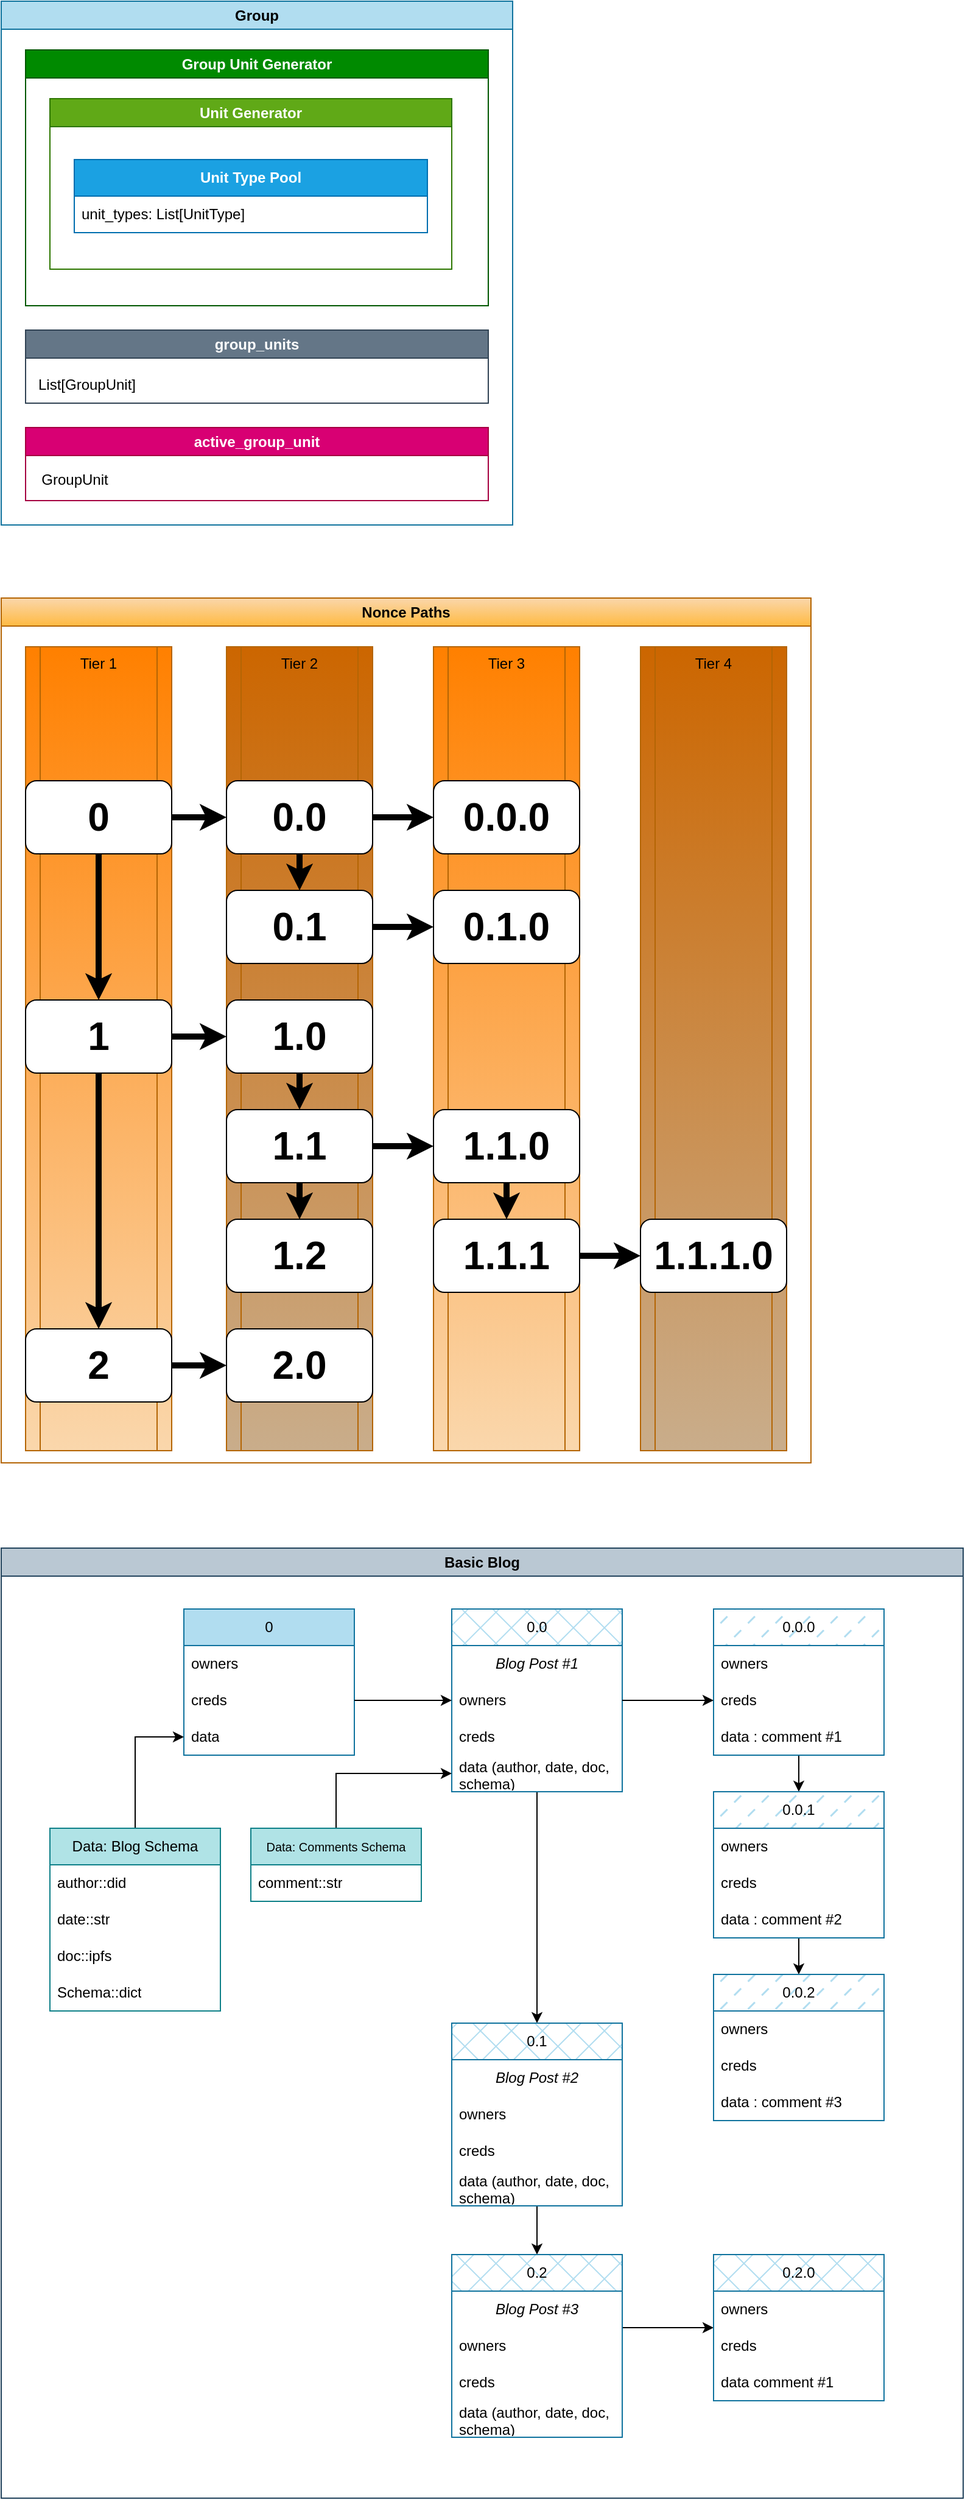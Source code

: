<mxfile version="21.6.8" type="device">
  <diagram name="Page-1" id="cc29HmkyMRKGsr2kk8NS">
    <mxGraphModel dx="1332" dy="1082" grid="1" gridSize="10" guides="1" tooltips="1" connect="1" arrows="1" fold="1" page="1" pageScale="1" pageWidth="850" pageHeight="1100" math="0" shadow="0">
      <root>
        <mxCell id="0" />
        <mxCell id="1" parent="0" />
        <mxCell id="YlA6S550wJMDQvsFW9L1-131" value="Basic Blog" style="swimlane;whiteSpace=wrap;html=1;fillColor=#bac8d3;strokeColor=#23445d;" vertex="1" parent="1">
          <mxGeometry x="215" y="1290" width="790" height="780" as="geometry">
            <mxRectangle x="50" y="1320" width="140" height="30" as="alternateBounds" />
          </mxGeometry>
        </mxCell>
        <mxCell id="YlA6S550wJMDQvsFW9L1-16" value="&lt;b&gt;Unit Type Pool&lt;/b&gt;" style="swimlane;fontStyle=0;childLayout=stackLayout;horizontal=1;startSize=30;horizontalStack=0;resizeParent=1;resizeParentMax=0;resizeLast=0;collapsible=1;marginBottom=0;whiteSpace=wrap;html=1;fillColor=#1ba1e2;fontColor=#ffffff;strokeColor=#006EAF;" vertex="1" parent="1">
          <mxGeometry x="275" y="150" width="290" height="60" as="geometry" />
        </mxCell>
        <mxCell id="YlA6S550wJMDQvsFW9L1-17" value="unit_types: List[UnitType]" style="text;strokeColor=none;fillColor=none;align=left;verticalAlign=middle;spacingLeft=4;spacingRight=4;overflow=hidden;points=[[0,0.5],[1,0.5]];portConstraint=eastwest;rotatable=0;whiteSpace=wrap;html=1;" vertex="1" parent="YlA6S550wJMDQvsFW9L1-16">
          <mxGeometry y="30" width="290" height="30" as="geometry" />
        </mxCell>
        <mxCell id="YlA6S550wJMDQvsFW9L1-24" value="Unit Generator" style="swimlane;whiteSpace=wrap;html=1;fillColor=#60a917;fontColor=#ffffff;strokeColor=#2D7600;" vertex="1" parent="1">
          <mxGeometry x="255" y="100" width="330" height="140" as="geometry" />
        </mxCell>
        <mxCell id="YlA6S550wJMDQvsFW9L1-25" value="Group Unit Generator" style="swimlane;whiteSpace=wrap;html=1;fillColor=#008a00;fontColor=#ffffff;strokeColor=#005700;" vertex="1" parent="1">
          <mxGeometry x="235" y="60" width="380" height="210" as="geometry" />
        </mxCell>
        <mxCell id="YlA6S550wJMDQvsFW9L1-26" value="Group" style="swimlane;whiteSpace=wrap;html=1;fillColor=#b1ddf0;strokeColor=#10739e;" vertex="1" parent="1">
          <mxGeometry x="215" y="20" width="420" height="430" as="geometry" />
        </mxCell>
        <mxCell id="YlA6S550wJMDQvsFW9L1-27" value="group_units" style="swimlane;whiteSpace=wrap;html=1;fillColor=#647687;fontColor=#ffffff;strokeColor=#314354;" vertex="1" parent="YlA6S550wJMDQvsFW9L1-26">
          <mxGeometry x="20" y="270" width="380" height="60" as="geometry" />
        </mxCell>
        <mxCell id="YlA6S550wJMDQvsFW9L1-28" value="List[GroupUnit]" style="text;html=1;align=center;verticalAlign=middle;resizable=0;points=[];autosize=1;strokeColor=none;fillColor=none;" vertex="1" parent="YlA6S550wJMDQvsFW9L1-27">
          <mxGeometry y="30" width="100" height="30" as="geometry" />
        </mxCell>
        <mxCell id="YlA6S550wJMDQvsFW9L1-29" value="active_group_unit" style="swimlane;whiteSpace=wrap;html=1;fillColor=#d80073;strokeColor=#A50040;fontColor=#ffffff;" vertex="1" parent="YlA6S550wJMDQvsFW9L1-26">
          <mxGeometry x="20" y="350" width="380" height="60" as="geometry" />
        </mxCell>
        <mxCell id="YlA6S550wJMDQvsFW9L1-30" value="GroupUnit" style="text;html=1;align=center;verticalAlign=middle;resizable=0;points=[];autosize=1;strokeColor=none;fillColor=none;" vertex="1" parent="YlA6S550wJMDQvsFW9L1-29">
          <mxGeometry y="28" width="80" height="30" as="geometry" />
        </mxCell>
        <mxCell id="YlA6S550wJMDQvsFW9L1-36" value="Nonce Paths" style="swimlane;whiteSpace=wrap;html=1;fillColor=#fad7ac;strokeColor=#b46504;gradientColor=#FFBA42;" vertex="1" parent="1">
          <mxGeometry x="215" y="510" width="665" height="710" as="geometry" />
        </mxCell>
        <mxCell id="YlA6S550wJMDQvsFW9L1-63" value="Tier 3" style="shape=process;whiteSpace=wrap;html=1;backgroundOutline=1;fillColor=#fad7ac;strokeColor=#b46504;verticalAlign=top;gradientColor=#FF8000;gradientDirection=north;" vertex="1" parent="YlA6S550wJMDQvsFW9L1-36">
          <mxGeometry x="355" y="40" width="120" height="660" as="geometry" />
        </mxCell>
        <mxCell id="YlA6S550wJMDQvsFW9L1-62" value="Tier 2" style="shape=process;whiteSpace=wrap;html=1;backgroundOutline=1;fillColor=#C9AD8B;strokeColor=#b46504;gradientColor=#CC6600;verticalAlign=top;gradientDirection=north;" vertex="1" parent="YlA6S550wJMDQvsFW9L1-36">
          <mxGeometry x="185" y="40" width="120" height="660" as="geometry" />
        </mxCell>
        <mxCell id="YlA6S550wJMDQvsFW9L1-61" value="Tier 1" style="shape=process;whiteSpace=wrap;html=1;backgroundOutline=1;fillColor=#fad7ac;strokeColor=#b46504;align=center;verticalAlign=top;gradientColor=#FF8000;gradientDirection=north;" vertex="1" parent="YlA6S550wJMDQvsFW9L1-36">
          <mxGeometry x="20" y="40" width="120" height="660" as="geometry" />
        </mxCell>
        <mxCell id="YlA6S550wJMDQvsFW9L1-38" value="" style="edgeStyle=orthogonalEdgeStyle;rounded=0;orthogonalLoop=1;jettySize=auto;html=1;strokeWidth=5;" edge="1" parent="YlA6S550wJMDQvsFW9L1-36" source="YlA6S550wJMDQvsFW9L1-35" target="YlA6S550wJMDQvsFW9L1-37">
          <mxGeometry relative="1" as="geometry" />
        </mxCell>
        <mxCell id="YlA6S550wJMDQvsFW9L1-40" value="" style="edgeStyle=orthogonalEdgeStyle;rounded=0;orthogonalLoop=1;jettySize=auto;html=1;strokeWidth=5;" edge="1" parent="YlA6S550wJMDQvsFW9L1-36" source="YlA6S550wJMDQvsFW9L1-35" target="YlA6S550wJMDQvsFW9L1-39">
          <mxGeometry relative="1" as="geometry" />
        </mxCell>
        <mxCell id="YlA6S550wJMDQvsFW9L1-35" value="&lt;b&gt;&lt;font style=&quot;font-size: 32px;&quot;&gt;0&lt;/font&gt;&lt;/b&gt;" style="rounded=1;whiteSpace=wrap;html=1;" vertex="1" parent="YlA6S550wJMDQvsFW9L1-36">
          <mxGeometry x="20" y="150" width="120" height="60" as="geometry" />
        </mxCell>
        <mxCell id="YlA6S550wJMDQvsFW9L1-44" value="" style="edgeStyle=orthogonalEdgeStyle;rounded=0;orthogonalLoop=1;jettySize=auto;html=1;strokeWidth=5;" edge="1" parent="YlA6S550wJMDQvsFW9L1-36" source="YlA6S550wJMDQvsFW9L1-37" target="YlA6S550wJMDQvsFW9L1-43">
          <mxGeometry relative="1" as="geometry" />
        </mxCell>
        <mxCell id="YlA6S550wJMDQvsFW9L1-56" value="" style="edgeStyle=orthogonalEdgeStyle;rounded=0;orthogonalLoop=1;jettySize=auto;html=1;strokeWidth=5;" edge="1" parent="YlA6S550wJMDQvsFW9L1-36" source="YlA6S550wJMDQvsFW9L1-37" target="YlA6S550wJMDQvsFW9L1-55">
          <mxGeometry relative="1" as="geometry" />
        </mxCell>
        <mxCell id="YlA6S550wJMDQvsFW9L1-37" value="&lt;b&gt;&lt;font style=&quot;font-size: 32px;&quot;&gt;1&lt;/font&gt;&lt;/b&gt;" style="rounded=1;whiteSpace=wrap;html=1;" vertex="1" parent="YlA6S550wJMDQvsFW9L1-36">
          <mxGeometry x="20" y="330" width="120" height="60" as="geometry" />
        </mxCell>
        <mxCell id="YlA6S550wJMDQvsFW9L1-42" value="" style="edgeStyle=orthogonalEdgeStyle;rounded=0;orthogonalLoop=1;jettySize=auto;html=1;strokeWidth=5;" edge="1" parent="YlA6S550wJMDQvsFW9L1-36" source="YlA6S550wJMDQvsFW9L1-39" target="YlA6S550wJMDQvsFW9L1-41">
          <mxGeometry relative="1" as="geometry" />
        </mxCell>
        <mxCell id="YlA6S550wJMDQvsFW9L1-46" value="" style="edgeStyle=orthogonalEdgeStyle;rounded=0;orthogonalLoop=1;jettySize=auto;html=1;strokeWidth=5;" edge="1" parent="YlA6S550wJMDQvsFW9L1-36" source="YlA6S550wJMDQvsFW9L1-39" target="YlA6S550wJMDQvsFW9L1-45">
          <mxGeometry relative="1" as="geometry" />
        </mxCell>
        <mxCell id="YlA6S550wJMDQvsFW9L1-39" value="&lt;b&gt;&lt;font style=&quot;font-size: 32px;&quot;&gt;0.0&lt;/font&gt;&lt;/b&gt;" style="rounded=1;whiteSpace=wrap;html=1;" vertex="1" parent="YlA6S550wJMDQvsFW9L1-36">
          <mxGeometry x="185" y="150" width="120" height="60" as="geometry" />
        </mxCell>
        <mxCell id="YlA6S550wJMDQvsFW9L1-48" value="" style="edgeStyle=orthogonalEdgeStyle;rounded=0;orthogonalLoop=1;jettySize=auto;html=1;strokeWidth=5;" edge="1" parent="YlA6S550wJMDQvsFW9L1-36" source="YlA6S550wJMDQvsFW9L1-41" target="YlA6S550wJMDQvsFW9L1-47">
          <mxGeometry relative="1" as="geometry" />
        </mxCell>
        <mxCell id="YlA6S550wJMDQvsFW9L1-41" value="&lt;b&gt;&lt;font style=&quot;font-size: 32px;&quot;&gt;0.1&lt;/font&gt;&lt;/b&gt;" style="rounded=1;whiteSpace=wrap;html=1;" vertex="1" parent="YlA6S550wJMDQvsFW9L1-36">
          <mxGeometry x="185" y="240" width="120" height="60" as="geometry" />
        </mxCell>
        <mxCell id="YlA6S550wJMDQvsFW9L1-50" value="" style="edgeStyle=orthogonalEdgeStyle;rounded=0;orthogonalLoop=1;jettySize=auto;html=1;strokeWidth=5;" edge="1" parent="YlA6S550wJMDQvsFW9L1-36" source="YlA6S550wJMDQvsFW9L1-43" target="YlA6S550wJMDQvsFW9L1-49">
          <mxGeometry relative="1" as="geometry" />
        </mxCell>
        <mxCell id="YlA6S550wJMDQvsFW9L1-43" value="&lt;span style=&quot;font-size: 32px;&quot;&gt;&lt;b&gt;1.0&lt;/b&gt;&lt;/span&gt;" style="rounded=1;whiteSpace=wrap;html=1;" vertex="1" parent="YlA6S550wJMDQvsFW9L1-36">
          <mxGeometry x="185" y="330" width="120" height="60" as="geometry" />
        </mxCell>
        <mxCell id="YlA6S550wJMDQvsFW9L1-45" value="&lt;b&gt;&lt;font style=&quot;font-size: 32px;&quot;&gt;0.0.0&lt;/font&gt;&lt;/b&gt;" style="rounded=1;whiteSpace=wrap;html=1;" vertex="1" parent="YlA6S550wJMDQvsFW9L1-36">
          <mxGeometry x="355" y="150" width="120" height="60" as="geometry" />
        </mxCell>
        <mxCell id="YlA6S550wJMDQvsFW9L1-47" value="&lt;b&gt;&lt;font style=&quot;font-size: 32px;&quot;&gt;0.1.0&lt;/font&gt;&lt;/b&gt;" style="rounded=1;whiteSpace=wrap;html=1;" vertex="1" parent="YlA6S550wJMDQvsFW9L1-36">
          <mxGeometry x="355" y="240" width="120" height="60" as="geometry" />
        </mxCell>
        <mxCell id="YlA6S550wJMDQvsFW9L1-52" value="" style="edgeStyle=orthogonalEdgeStyle;rounded=0;orthogonalLoop=1;jettySize=auto;html=1;strokeWidth=5;" edge="1" parent="YlA6S550wJMDQvsFW9L1-36" source="YlA6S550wJMDQvsFW9L1-49" target="YlA6S550wJMDQvsFW9L1-51">
          <mxGeometry relative="1" as="geometry" />
        </mxCell>
        <mxCell id="YlA6S550wJMDQvsFW9L1-54" value="" style="edgeStyle=orthogonalEdgeStyle;rounded=0;orthogonalLoop=1;jettySize=auto;html=1;strokeWidth=5;" edge="1" parent="YlA6S550wJMDQvsFW9L1-36" source="YlA6S550wJMDQvsFW9L1-49" target="YlA6S550wJMDQvsFW9L1-53">
          <mxGeometry relative="1" as="geometry" />
        </mxCell>
        <mxCell id="YlA6S550wJMDQvsFW9L1-49" value="&lt;span style=&quot;font-size: 32px;&quot;&gt;&lt;b&gt;1.1&lt;/b&gt;&lt;/span&gt;" style="rounded=1;whiteSpace=wrap;html=1;" vertex="1" parent="YlA6S550wJMDQvsFW9L1-36">
          <mxGeometry x="185" y="420" width="120" height="60" as="geometry" />
        </mxCell>
        <mxCell id="YlA6S550wJMDQvsFW9L1-58" value="" style="edgeStyle=orthogonalEdgeStyle;rounded=0;orthogonalLoop=1;jettySize=auto;html=1;strokeWidth=5;" edge="1" parent="YlA6S550wJMDQvsFW9L1-36" source="YlA6S550wJMDQvsFW9L1-51" target="YlA6S550wJMDQvsFW9L1-57">
          <mxGeometry relative="1" as="geometry" />
        </mxCell>
        <mxCell id="YlA6S550wJMDQvsFW9L1-51" value="&lt;span style=&quot;font-size: 32px;&quot;&gt;&lt;b&gt;1.1.0&lt;/b&gt;&lt;/span&gt;" style="rounded=1;whiteSpace=wrap;html=1;" vertex="1" parent="YlA6S550wJMDQvsFW9L1-36">
          <mxGeometry x="355" y="420" width="120" height="60" as="geometry" />
        </mxCell>
        <mxCell id="YlA6S550wJMDQvsFW9L1-53" value="&lt;span style=&quot;font-size: 32px;&quot;&gt;&lt;b&gt;1.2&lt;/b&gt;&lt;/span&gt;" style="rounded=1;whiteSpace=wrap;html=1;" vertex="1" parent="YlA6S550wJMDQvsFW9L1-36">
          <mxGeometry x="185" y="510" width="120" height="60" as="geometry" />
        </mxCell>
        <mxCell id="YlA6S550wJMDQvsFW9L1-60" value="" style="edgeStyle=orthogonalEdgeStyle;rounded=0;orthogonalLoop=1;jettySize=auto;html=1;strokeWidth=5;" edge="1" parent="YlA6S550wJMDQvsFW9L1-36" source="YlA6S550wJMDQvsFW9L1-55" target="YlA6S550wJMDQvsFW9L1-59">
          <mxGeometry relative="1" as="geometry" />
        </mxCell>
        <mxCell id="YlA6S550wJMDQvsFW9L1-55" value="&lt;b&gt;&lt;font style=&quot;font-size: 32px;&quot;&gt;2&lt;/font&gt;&lt;/b&gt;" style="rounded=1;whiteSpace=wrap;html=1;" vertex="1" parent="YlA6S550wJMDQvsFW9L1-36">
          <mxGeometry x="20" y="600" width="120" height="60" as="geometry" />
        </mxCell>
        <mxCell id="YlA6S550wJMDQvsFW9L1-66" value="" style="edgeStyle=orthogonalEdgeStyle;rounded=0;orthogonalLoop=1;jettySize=auto;html=1;strokeWidth=5;" edge="1" parent="YlA6S550wJMDQvsFW9L1-36" source="YlA6S550wJMDQvsFW9L1-57" target="YlA6S550wJMDQvsFW9L1-65">
          <mxGeometry relative="1" as="geometry" />
        </mxCell>
        <mxCell id="YlA6S550wJMDQvsFW9L1-57" value="&lt;span style=&quot;font-size: 32px;&quot;&gt;&lt;b&gt;1.1.1&lt;/b&gt;&lt;/span&gt;" style="rounded=1;whiteSpace=wrap;html=1;" vertex="1" parent="YlA6S550wJMDQvsFW9L1-36">
          <mxGeometry x="355" y="510" width="120" height="60" as="geometry" />
        </mxCell>
        <mxCell id="YlA6S550wJMDQvsFW9L1-59" value="&lt;b&gt;&lt;font style=&quot;font-size: 32px;&quot;&gt;2.0&lt;/font&gt;&lt;/b&gt;" style="rounded=1;whiteSpace=wrap;html=1;" vertex="1" parent="YlA6S550wJMDQvsFW9L1-36">
          <mxGeometry x="185" y="600" width="120" height="60" as="geometry" />
        </mxCell>
        <mxCell id="YlA6S550wJMDQvsFW9L1-64" value="Tier 4" style="shape=process;whiteSpace=wrap;html=1;backgroundOutline=1;fillColor=#C9AD8B;strokeColor=#b46504;gradientColor=#CC6600;verticalAlign=top;gradientDirection=north;" vertex="1" parent="YlA6S550wJMDQvsFW9L1-36">
          <mxGeometry x="525" y="40" width="120" height="660" as="geometry" />
        </mxCell>
        <mxCell id="YlA6S550wJMDQvsFW9L1-65" value="&lt;span style=&quot;font-size: 32px;&quot;&gt;&lt;b&gt;1.1.1.0&lt;/b&gt;&lt;/span&gt;" style="rounded=1;whiteSpace=wrap;html=1;" vertex="1" parent="YlA6S550wJMDQvsFW9L1-36">
          <mxGeometry x="525" y="510" width="120" height="60" as="geometry" />
        </mxCell>
        <mxCell id="YlA6S550wJMDQvsFW9L1-68" value="0" style="swimlane;fontStyle=0;childLayout=stackLayout;horizontal=1;startSize=30;horizontalStack=0;resizeParent=1;resizeParentMax=0;resizeLast=0;collapsible=1;marginBottom=0;whiteSpace=wrap;html=1;fillColor=#b1ddf0;strokeColor=#10739e;" vertex="1" parent="1">
          <mxGeometry x="365" y="1340" width="140" height="120" as="geometry" />
        </mxCell>
        <mxCell id="YlA6S550wJMDQvsFW9L1-69" value="owners" style="text;strokeColor=none;fillColor=none;align=left;verticalAlign=middle;spacingLeft=4;spacingRight=4;overflow=hidden;points=[[0,0.5],[1,0.5]];portConstraint=eastwest;rotatable=0;whiteSpace=wrap;html=1;" vertex="1" parent="YlA6S550wJMDQvsFW9L1-68">
          <mxGeometry y="30" width="140" height="30" as="geometry" />
        </mxCell>
        <mxCell id="YlA6S550wJMDQvsFW9L1-70" value="creds" style="text;strokeColor=none;fillColor=none;align=left;verticalAlign=middle;spacingLeft=4;spacingRight=4;overflow=hidden;points=[[0,0.5],[1,0.5]];portConstraint=eastwest;rotatable=0;whiteSpace=wrap;html=1;" vertex="1" parent="YlA6S550wJMDQvsFW9L1-68">
          <mxGeometry y="60" width="140" height="30" as="geometry" />
        </mxCell>
        <mxCell id="YlA6S550wJMDQvsFW9L1-71" value="data" style="text;strokeColor=none;fillColor=none;align=left;verticalAlign=middle;spacingLeft=4;spacingRight=4;overflow=hidden;points=[[0,0.5],[1,0.5]];portConstraint=eastwest;rotatable=0;whiteSpace=wrap;html=1;" vertex="1" parent="YlA6S550wJMDQvsFW9L1-68">
          <mxGeometry y="90" width="140" height="30" as="geometry" />
        </mxCell>
        <mxCell id="YlA6S550wJMDQvsFW9L1-87" style="edgeStyle=orthogonalEdgeStyle;rounded=0;orthogonalLoop=1;jettySize=auto;html=1;entryX=0.5;entryY=0;entryDx=0;entryDy=0;" edge="1" parent="1" source="YlA6S550wJMDQvsFW9L1-72" target="YlA6S550wJMDQvsFW9L1-83">
          <mxGeometry relative="1" as="geometry" />
        </mxCell>
        <mxCell id="YlA6S550wJMDQvsFW9L1-72" value="0.0" style="swimlane;fontStyle=0;childLayout=stackLayout;horizontal=1;startSize=30;horizontalStack=0;resizeParent=1;resizeParentMax=0;resizeLast=0;collapsible=1;marginBottom=0;whiteSpace=wrap;html=1;fillColor=#b1ddf0;strokeColor=#10739e;fillStyle=cross-hatch;" vertex="1" parent="1">
          <mxGeometry x="585" y="1340" width="140" height="150" as="geometry" />
        </mxCell>
        <mxCell id="YlA6S550wJMDQvsFW9L1-117" value="&lt;i&gt;&lt;font style=&quot;font-size: 12px;&quot;&gt;Blog Post #1&lt;/font&gt;&lt;/i&gt;" style="text;strokeColor=none;fillColor=none;align=center;verticalAlign=middle;spacingLeft=4;spacingRight=4;overflow=hidden;points=[[0,0.5],[1,0.5]];portConstraint=eastwest;rotatable=0;whiteSpace=wrap;html=1;" vertex="1" parent="YlA6S550wJMDQvsFW9L1-72">
          <mxGeometry y="30" width="140" height="30" as="geometry" />
        </mxCell>
        <mxCell id="YlA6S550wJMDQvsFW9L1-73" value="owners" style="text;strokeColor=none;fillColor=none;align=left;verticalAlign=middle;spacingLeft=4;spacingRight=4;overflow=hidden;points=[[0,0.5],[1,0.5]];portConstraint=eastwest;rotatable=0;whiteSpace=wrap;html=1;" vertex="1" parent="YlA6S550wJMDQvsFW9L1-72">
          <mxGeometry y="60" width="140" height="30" as="geometry" />
        </mxCell>
        <mxCell id="YlA6S550wJMDQvsFW9L1-74" value="creds" style="text;strokeColor=none;fillColor=none;align=left;verticalAlign=middle;spacingLeft=4;spacingRight=4;overflow=hidden;points=[[0,0.5],[1,0.5]];portConstraint=eastwest;rotatable=0;whiteSpace=wrap;html=1;" vertex="1" parent="YlA6S550wJMDQvsFW9L1-72">
          <mxGeometry y="90" width="140" height="30" as="geometry" />
        </mxCell>
        <mxCell id="YlA6S550wJMDQvsFW9L1-75" value="data (author, date, doc, schema)" style="text;strokeColor=none;fillColor=none;align=left;verticalAlign=middle;spacingLeft=4;spacingRight=4;overflow=hidden;points=[[0,0.5],[1,0.5]];portConstraint=eastwest;rotatable=0;whiteSpace=wrap;html=1;" vertex="1" parent="YlA6S550wJMDQvsFW9L1-72">
          <mxGeometry y="120" width="140" height="30" as="geometry" />
        </mxCell>
        <mxCell id="YlA6S550wJMDQvsFW9L1-82" style="edgeStyle=orthogonalEdgeStyle;rounded=0;orthogonalLoop=1;jettySize=auto;html=1;" edge="1" parent="1" source="YlA6S550wJMDQvsFW9L1-77" target="YlA6S550wJMDQvsFW9L1-71">
          <mxGeometry relative="1" as="geometry" />
        </mxCell>
        <mxCell id="YlA6S550wJMDQvsFW9L1-77" value="Data: Blog Schema" style="swimlane;fontStyle=0;childLayout=stackLayout;horizontal=1;startSize=30;horizontalStack=0;resizeParent=1;resizeParentMax=0;resizeLast=0;collapsible=1;marginBottom=0;whiteSpace=wrap;html=1;fillColor=#b0e3e6;strokeColor=#0e8088;" vertex="1" parent="1">
          <mxGeometry x="255" y="1520" width="140" height="150" as="geometry" />
        </mxCell>
        <mxCell id="YlA6S550wJMDQvsFW9L1-78" value="author::did" style="text;strokeColor=none;fillColor=none;align=left;verticalAlign=middle;spacingLeft=4;spacingRight=4;overflow=hidden;points=[[0,0.5],[1,0.5]];portConstraint=eastwest;rotatable=0;whiteSpace=wrap;html=1;" vertex="1" parent="YlA6S550wJMDQvsFW9L1-77">
          <mxGeometry y="30" width="140" height="30" as="geometry" />
        </mxCell>
        <mxCell id="YlA6S550wJMDQvsFW9L1-79" value="date::str" style="text;strokeColor=none;fillColor=none;align=left;verticalAlign=middle;spacingLeft=4;spacingRight=4;overflow=hidden;points=[[0,0.5],[1,0.5]];portConstraint=eastwest;rotatable=0;whiteSpace=wrap;html=1;" vertex="1" parent="YlA6S550wJMDQvsFW9L1-77">
          <mxGeometry y="60" width="140" height="30" as="geometry" />
        </mxCell>
        <mxCell id="YlA6S550wJMDQvsFW9L1-80" value="doc::ipfs" style="text;strokeColor=none;fillColor=none;align=left;verticalAlign=middle;spacingLeft=4;spacingRight=4;overflow=hidden;points=[[0,0.5],[1,0.5]];portConstraint=eastwest;rotatable=0;whiteSpace=wrap;html=1;" vertex="1" parent="YlA6S550wJMDQvsFW9L1-77">
          <mxGeometry y="90" width="140" height="30" as="geometry" />
        </mxCell>
        <mxCell id="YlA6S550wJMDQvsFW9L1-93" value="Schema::dict" style="text;strokeColor=none;fillColor=none;align=left;verticalAlign=middle;spacingLeft=4;spacingRight=4;overflow=hidden;points=[[0,0.5],[1,0.5]];portConstraint=eastwest;rotatable=0;whiteSpace=wrap;html=1;" vertex="1" parent="YlA6S550wJMDQvsFW9L1-77">
          <mxGeometry y="120" width="140" height="30" as="geometry" />
        </mxCell>
        <mxCell id="YlA6S550wJMDQvsFW9L1-92" style="edgeStyle=orthogonalEdgeStyle;rounded=0;orthogonalLoop=1;jettySize=auto;html=1;entryX=0.5;entryY=0;entryDx=0;entryDy=0;" edge="1" parent="1" source="YlA6S550wJMDQvsFW9L1-83" target="YlA6S550wJMDQvsFW9L1-88">
          <mxGeometry relative="1" as="geometry" />
        </mxCell>
        <mxCell id="YlA6S550wJMDQvsFW9L1-83" value="0.1" style="swimlane;fontStyle=0;childLayout=stackLayout;horizontal=1;startSize=30;horizontalStack=0;resizeParent=1;resizeParentMax=0;resizeLast=0;collapsible=1;marginBottom=0;whiteSpace=wrap;html=1;fillColor=#b1ddf0;strokeColor=#10739e;fillStyle=cross-hatch;" vertex="1" parent="1">
          <mxGeometry x="585" y="1680" width="140" height="150" as="geometry" />
        </mxCell>
        <mxCell id="YlA6S550wJMDQvsFW9L1-118" value="&lt;i&gt;&lt;font style=&quot;font-size: 12px;&quot;&gt;Blog Post #2&lt;/font&gt;&lt;/i&gt;" style="text;strokeColor=none;fillColor=none;align=center;verticalAlign=middle;spacingLeft=4;spacingRight=4;overflow=hidden;points=[[0,0.5],[1,0.5]];portConstraint=eastwest;rotatable=0;whiteSpace=wrap;html=1;" vertex="1" parent="YlA6S550wJMDQvsFW9L1-83">
          <mxGeometry y="30" width="140" height="30" as="geometry" />
        </mxCell>
        <mxCell id="YlA6S550wJMDQvsFW9L1-84" value="owners" style="text;strokeColor=none;fillColor=none;align=left;verticalAlign=middle;spacingLeft=4;spacingRight=4;overflow=hidden;points=[[0,0.5],[1,0.5]];portConstraint=eastwest;rotatable=0;whiteSpace=wrap;html=1;" vertex="1" parent="YlA6S550wJMDQvsFW9L1-83">
          <mxGeometry y="60" width="140" height="30" as="geometry" />
        </mxCell>
        <mxCell id="YlA6S550wJMDQvsFW9L1-85" value="creds" style="text;strokeColor=none;fillColor=none;align=left;verticalAlign=middle;spacingLeft=4;spacingRight=4;overflow=hidden;points=[[0,0.5],[1,0.5]];portConstraint=eastwest;rotatable=0;whiteSpace=wrap;html=1;" vertex="1" parent="YlA6S550wJMDQvsFW9L1-83">
          <mxGeometry y="90" width="140" height="30" as="geometry" />
        </mxCell>
        <mxCell id="YlA6S550wJMDQvsFW9L1-86" value="data (author, date, doc, schema)" style="text;strokeColor=none;fillColor=none;align=left;verticalAlign=middle;spacingLeft=4;spacingRight=4;overflow=hidden;points=[[0,0.5],[1,0.5]];portConstraint=eastwest;rotatable=0;whiteSpace=wrap;html=1;" vertex="1" parent="YlA6S550wJMDQvsFW9L1-83">
          <mxGeometry y="120" width="140" height="30" as="geometry" />
        </mxCell>
        <mxCell id="YlA6S550wJMDQvsFW9L1-130" value="" style="edgeStyle=orthogonalEdgeStyle;rounded=0;orthogonalLoop=1;jettySize=auto;html=1;" edge="1" parent="1" source="YlA6S550wJMDQvsFW9L1-88" target="YlA6S550wJMDQvsFW9L1-125">
          <mxGeometry relative="1" as="geometry">
            <Array as="points">
              <mxPoint x="745" y="1930" />
              <mxPoint x="745" y="1930" />
            </Array>
          </mxGeometry>
        </mxCell>
        <mxCell id="YlA6S550wJMDQvsFW9L1-88" value="0.2" style="swimlane;fontStyle=0;childLayout=stackLayout;horizontal=1;startSize=30;horizontalStack=0;resizeParent=1;resizeParentMax=0;resizeLast=0;collapsible=1;marginBottom=0;whiteSpace=wrap;html=1;fillColor=#b1ddf0;strokeColor=#10739e;fillStyle=cross-hatch;" vertex="1" parent="1">
          <mxGeometry x="585" y="1870" width="140" height="150" as="geometry" />
        </mxCell>
        <mxCell id="YlA6S550wJMDQvsFW9L1-119" value="&lt;i&gt;&lt;font style=&quot;font-size: 12px;&quot;&gt;Blog Post #3&lt;/font&gt;&lt;/i&gt;" style="text;strokeColor=none;fillColor=none;align=center;verticalAlign=middle;spacingLeft=4;spacingRight=4;overflow=hidden;points=[[0,0.5],[1,0.5]];portConstraint=eastwest;rotatable=0;whiteSpace=wrap;html=1;" vertex="1" parent="YlA6S550wJMDQvsFW9L1-88">
          <mxGeometry y="30" width="140" height="30" as="geometry" />
        </mxCell>
        <mxCell id="YlA6S550wJMDQvsFW9L1-89" value="owners" style="text;strokeColor=none;fillColor=none;align=left;verticalAlign=middle;spacingLeft=4;spacingRight=4;overflow=hidden;points=[[0,0.5],[1,0.5]];portConstraint=eastwest;rotatable=0;whiteSpace=wrap;html=1;" vertex="1" parent="YlA6S550wJMDQvsFW9L1-88">
          <mxGeometry y="60" width="140" height="30" as="geometry" />
        </mxCell>
        <mxCell id="YlA6S550wJMDQvsFW9L1-90" value="creds" style="text;strokeColor=none;fillColor=none;align=left;verticalAlign=middle;spacingLeft=4;spacingRight=4;overflow=hidden;points=[[0,0.5],[1,0.5]];portConstraint=eastwest;rotatable=0;whiteSpace=wrap;html=1;" vertex="1" parent="YlA6S550wJMDQvsFW9L1-88">
          <mxGeometry y="90" width="140" height="30" as="geometry" />
        </mxCell>
        <mxCell id="YlA6S550wJMDQvsFW9L1-91" value="data (author, date, doc, schema)" style="text;strokeColor=none;fillColor=none;align=left;verticalAlign=middle;spacingLeft=4;spacingRight=4;overflow=hidden;points=[[0,0.5],[1,0.5]];portConstraint=eastwest;rotatable=0;whiteSpace=wrap;html=1;" vertex="1" parent="YlA6S550wJMDQvsFW9L1-88">
          <mxGeometry y="120" width="140" height="30" as="geometry" />
        </mxCell>
        <mxCell id="YlA6S550wJMDQvsFW9L1-111" value="" style="edgeStyle=orthogonalEdgeStyle;rounded=0;orthogonalLoop=1;jettySize=auto;html=1;" edge="1" parent="1" source="YlA6S550wJMDQvsFW9L1-94" target="YlA6S550wJMDQvsFW9L1-107">
          <mxGeometry relative="1" as="geometry" />
        </mxCell>
        <mxCell id="YlA6S550wJMDQvsFW9L1-94" value="0.0.0" style="swimlane;fontStyle=0;childLayout=stackLayout;horizontal=1;startSize=30;horizontalStack=0;resizeParent=1;resizeParentMax=0;resizeLast=0;collapsible=1;marginBottom=0;whiteSpace=wrap;html=1;fillColor=#b1ddf0;strokeColor=#10739e;fillStyle=dashed;" vertex="1" parent="1">
          <mxGeometry x="800" y="1340" width="140" height="120" as="geometry" />
        </mxCell>
        <mxCell id="YlA6S550wJMDQvsFW9L1-95" value="owners" style="text;strokeColor=none;fillColor=none;align=left;verticalAlign=middle;spacingLeft=4;spacingRight=4;overflow=hidden;points=[[0,0.5],[1,0.5]];portConstraint=eastwest;rotatable=0;whiteSpace=wrap;html=1;" vertex="1" parent="YlA6S550wJMDQvsFW9L1-94">
          <mxGeometry y="30" width="140" height="30" as="geometry" />
        </mxCell>
        <mxCell id="YlA6S550wJMDQvsFW9L1-96" value="creds" style="text;strokeColor=none;fillColor=none;align=left;verticalAlign=middle;spacingLeft=4;spacingRight=4;overflow=hidden;points=[[0,0.5],[1,0.5]];portConstraint=eastwest;rotatable=0;whiteSpace=wrap;html=1;" vertex="1" parent="YlA6S550wJMDQvsFW9L1-94">
          <mxGeometry y="60" width="140" height="30" as="geometry" />
        </mxCell>
        <mxCell id="YlA6S550wJMDQvsFW9L1-97" value="data : comment #1" style="text;strokeColor=none;fillColor=none;align=left;verticalAlign=middle;spacingLeft=4;spacingRight=4;overflow=hidden;points=[[0,0.5],[1,0.5]];portConstraint=eastwest;rotatable=0;whiteSpace=wrap;html=1;" vertex="1" parent="YlA6S550wJMDQvsFW9L1-94">
          <mxGeometry y="90" width="140" height="30" as="geometry" />
        </mxCell>
        <mxCell id="YlA6S550wJMDQvsFW9L1-123" style="edgeStyle=orthogonalEdgeStyle;rounded=0;orthogonalLoop=1;jettySize=auto;html=1;entryX=0;entryY=0.5;entryDx=0;entryDy=0;" edge="1" parent="1" source="YlA6S550wJMDQvsFW9L1-100" target="YlA6S550wJMDQvsFW9L1-75">
          <mxGeometry relative="1" as="geometry" />
        </mxCell>
        <mxCell id="YlA6S550wJMDQvsFW9L1-100" value="&lt;font style=&quot;font-size: 10px;&quot;&gt;Data: Comments Schema&lt;/font&gt;" style="swimlane;fontStyle=0;childLayout=stackLayout;horizontal=1;startSize=30;horizontalStack=0;resizeParent=1;resizeParentMax=0;resizeLast=0;collapsible=1;marginBottom=0;whiteSpace=wrap;html=1;fillColor=#b0e3e6;strokeColor=#0e8088;" vertex="1" parent="1">
          <mxGeometry x="420" y="1520" width="140" height="60" as="geometry" />
        </mxCell>
        <mxCell id="YlA6S550wJMDQvsFW9L1-103" value="comment::str" style="text;strokeColor=none;fillColor=none;align=left;verticalAlign=middle;spacingLeft=4;spacingRight=4;overflow=hidden;points=[[0,0.5],[1,0.5]];portConstraint=eastwest;rotatable=0;whiteSpace=wrap;html=1;" vertex="1" parent="YlA6S550wJMDQvsFW9L1-100">
          <mxGeometry y="30" width="140" height="30" as="geometry" />
        </mxCell>
        <mxCell id="YlA6S550wJMDQvsFW9L1-116" value="" style="edgeStyle=orthogonalEdgeStyle;rounded=0;orthogonalLoop=1;jettySize=auto;html=1;" edge="1" parent="1" source="YlA6S550wJMDQvsFW9L1-107" target="YlA6S550wJMDQvsFW9L1-112">
          <mxGeometry relative="1" as="geometry" />
        </mxCell>
        <mxCell id="YlA6S550wJMDQvsFW9L1-107" value="0.0.1" style="swimlane;fontStyle=0;childLayout=stackLayout;horizontal=1;startSize=30;horizontalStack=0;resizeParent=1;resizeParentMax=0;resizeLast=0;collapsible=1;marginBottom=0;whiteSpace=wrap;html=1;fillColor=#b1ddf0;strokeColor=#10739e;fillStyle=dashed;" vertex="1" parent="1">
          <mxGeometry x="800" y="1490" width="140" height="120" as="geometry" />
        </mxCell>
        <mxCell id="YlA6S550wJMDQvsFW9L1-108" value="owners" style="text;strokeColor=none;fillColor=none;align=left;verticalAlign=middle;spacingLeft=4;spacingRight=4;overflow=hidden;points=[[0,0.5],[1,0.5]];portConstraint=eastwest;rotatable=0;whiteSpace=wrap;html=1;" vertex="1" parent="YlA6S550wJMDQvsFW9L1-107">
          <mxGeometry y="30" width="140" height="30" as="geometry" />
        </mxCell>
        <mxCell id="YlA6S550wJMDQvsFW9L1-109" value="creds" style="text;strokeColor=none;fillColor=none;align=left;verticalAlign=middle;spacingLeft=4;spacingRight=4;overflow=hidden;points=[[0,0.5],[1,0.5]];portConstraint=eastwest;rotatable=0;whiteSpace=wrap;html=1;" vertex="1" parent="YlA6S550wJMDQvsFW9L1-107">
          <mxGeometry y="60" width="140" height="30" as="geometry" />
        </mxCell>
        <mxCell id="YlA6S550wJMDQvsFW9L1-110" value="data : comment #2" style="text;strokeColor=none;fillColor=none;align=left;verticalAlign=middle;spacingLeft=4;spacingRight=4;overflow=hidden;points=[[0,0.5],[1,0.5]];portConstraint=eastwest;rotatable=0;whiteSpace=wrap;html=1;" vertex="1" parent="YlA6S550wJMDQvsFW9L1-107">
          <mxGeometry y="90" width="140" height="30" as="geometry" />
        </mxCell>
        <mxCell id="YlA6S550wJMDQvsFW9L1-112" value="0.0.2" style="swimlane;fontStyle=0;childLayout=stackLayout;horizontal=1;startSize=30;horizontalStack=0;resizeParent=1;resizeParentMax=0;resizeLast=0;collapsible=1;marginBottom=0;whiteSpace=wrap;html=1;fillColor=#b1ddf0;strokeColor=#10739e;fillStyle=dashed;" vertex="1" parent="1">
          <mxGeometry x="800" y="1640" width="140" height="120" as="geometry" />
        </mxCell>
        <mxCell id="YlA6S550wJMDQvsFW9L1-113" value="owners" style="text;strokeColor=none;fillColor=none;align=left;verticalAlign=middle;spacingLeft=4;spacingRight=4;overflow=hidden;points=[[0,0.5],[1,0.5]];portConstraint=eastwest;rotatable=0;whiteSpace=wrap;html=1;" vertex="1" parent="YlA6S550wJMDQvsFW9L1-112">
          <mxGeometry y="30" width="140" height="30" as="geometry" />
        </mxCell>
        <mxCell id="YlA6S550wJMDQvsFW9L1-114" value="creds" style="text;strokeColor=none;fillColor=none;align=left;verticalAlign=middle;spacingLeft=4;spacingRight=4;overflow=hidden;points=[[0,0.5],[1,0.5]];portConstraint=eastwest;rotatable=0;whiteSpace=wrap;html=1;" vertex="1" parent="YlA6S550wJMDQvsFW9L1-112">
          <mxGeometry y="60" width="140" height="30" as="geometry" />
        </mxCell>
        <mxCell id="YlA6S550wJMDQvsFW9L1-115" value="data : comment #3" style="text;strokeColor=none;fillColor=none;align=left;verticalAlign=middle;spacingLeft=4;spacingRight=4;overflow=hidden;points=[[0,0.5],[1,0.5]];portConstraint=eastwest;rotatable=0;whiteSpace=wrap;html=1;" vertex="1" parent="YlA6S550wJMDQvsFW9L1-112">
          <mxGeometry y="90" width="140" height="30" as="geometry" />
        </mxCell>
        <mxCell id="YlA6S550wJMDQvsFW9L1-120" style="edgeStyle=orthogonalEdgeStyle;rounded=0;orthogonalLoop=1;jettySize=auto;html=1;entryX=0;entryY=0.5;entryDx=0;entryDy=0;" edge="1" parent="1" source="YlA6S550wJMDQvsFW9L1-70" target="YlA6S550wJMDQvsFW9L1-73">
          <mxGeometry relative="1" as="geometry" />
        </mxCell>
        <mxCell id="YlA6S550wJMDQvsFW9L1-121" style="edgeStyle=orthogonalEdgeStyle;rounded=0;orthogonalLoop=1;jettySize=auto;html=1;entryX=0;entryY=0.5;entryDx=0;entryDy=0;" edge="1" parent="1" source="YlA6S550wJMDQvsFW9L1-73" target="YlA6S550wJMDQvsFW9L1-96">
          <mxGeometry relative="1" as="geometry" />
        </mxCell>
        <mxCell id="YlA6S550wJMDQvsFW9L1-125" value="0.2.0" style="swimlane;fontStyle=0;childLayout=stackLayout;horizontal=1;startSize=30;horizontalStack=0;resizeParent=1;resizeParentMax=0;resizeLast=0;collapsible=1;marginBottom=0;whiteSpace=wrap;html=1;fillColor=#b1ddf0;strokeColor=#10739e;fillStyle=cross-hatch;" vertex="1" parent="1">
          <mxGeometry x="800" y="1870" width="140" height="120" as="geometry" />
        </mxCell>
        <mxCell id="YlA6S550wJMDQvsFW9L1-127" value="owners" style="text;strokeColor=none;fillColor=none;align=left;verticalAlign=middle;spacingLeft=4;spacingRight=4;overflow=hidden;points=[[0,0.5],[1,0.5]];portConstraint=eastwest;rotatable=0;whiteSpace=wrap;html=1;" vertex="1" parent="YlA6S550wJMDQvsFW9L1-125">
          <mxGeometry y="30" width="140" height="30" as="geometry" />
        </mxCell>
        <mxCell id="YlA6S550wJMDQvsFW9L1-128" value="creds" style="text;strokeColor=none;fillColor=none;align=left;verticalAlign=middle;spacingLeft=4;spacingRight=4;overflow=hidden;points=[[0,0.5],[1,0.5]];portConstraint=eastwest;rotatable=0;whiteSpace=wrap;html=1;" vertex="1" parent="YlA6S550wJMDQvsFW9L1-125">
          <mxGeometry y="60" width="140" height="30" as="geometry" />
        </mxCell>
        <mxCell id="YlA6S550wJMDQvsFW9L1-129" value="data comment #1" style="text;strokeColor=none;fillColor=none;align=left;verticalAlign=middle;spacingLeft=4;spacingRight=4;overflow=hidden;points=[[0,0.5],[1,0.5]];portConstraint=eastwest;rotatable=0;whiteSpace=wrap;html=1;" vertex="1" parent="YlA6S550wJMDQvsFW9L1-125">
          <mxGeometry y="90" width="140" height="30" as="geometry" />
        </mxCell>
      </root>
    </mxGraphModel>
  </diagram>
</mxfile>

